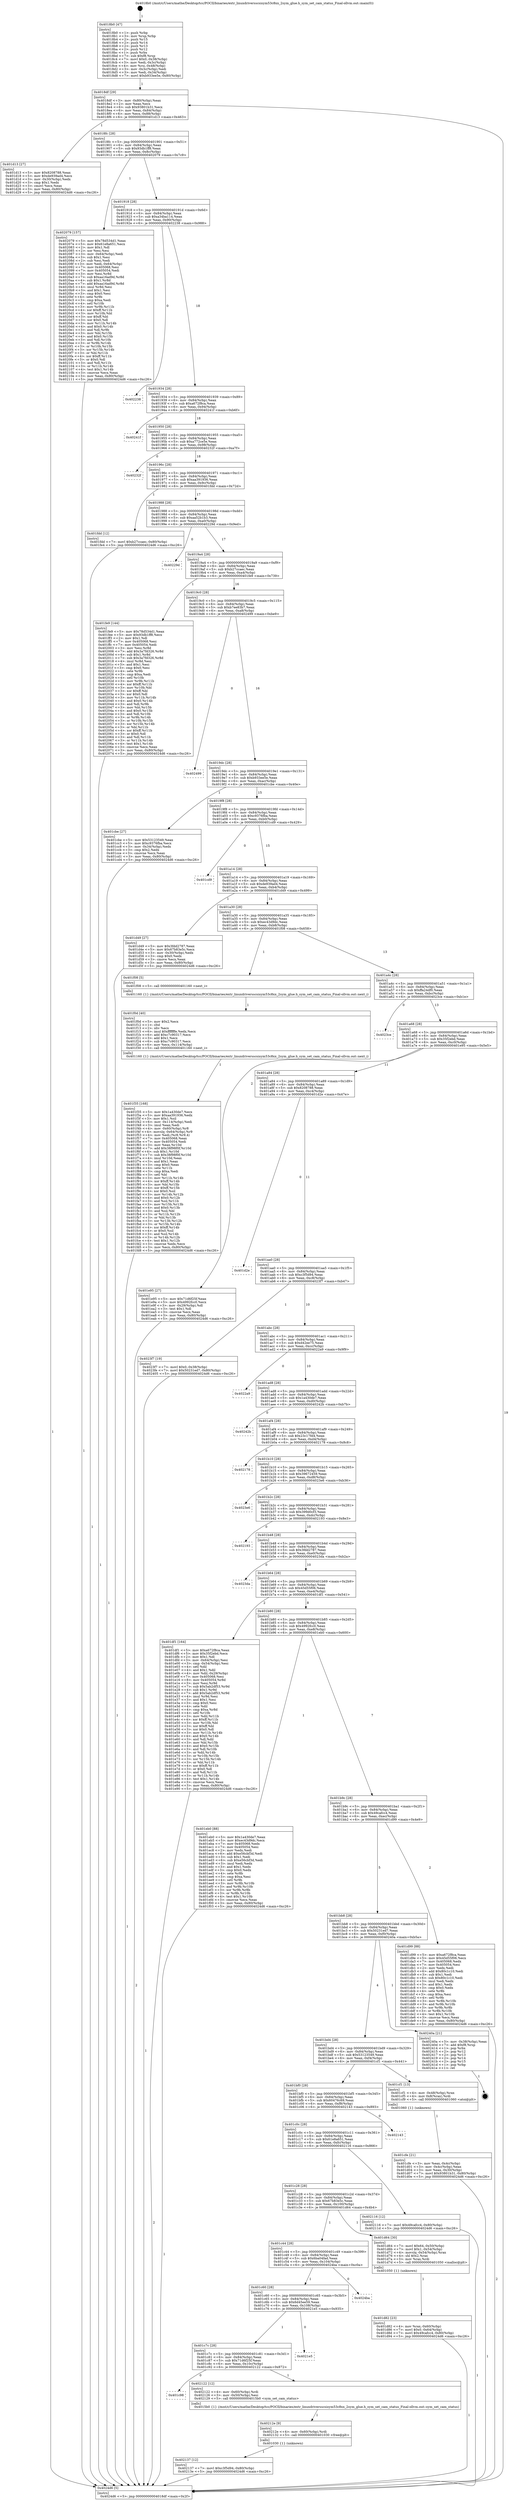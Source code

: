 digraph "0x4018b0" {
  label = "0x4018b0 (/mnt/c/Users/mathe/Desktop/tcc/POCII/binaries/extr_linuxdriversscsisym53c8xx_2sym_glue.h_sym_set_cam_status_Final-ollvm.out::main(0))"
  labelloc = "t"
  node[shape=record]

  Entry [label="",width=0.3,height=0.3,shape=circle,fillcolor=black,style=filled]
  "0x4018df" [label="{
     0x4018df [29]\l
     | [instrs]\l
     &nbsp;&nbsp;0x4018df \<+3\>: mov -0x80(%rbp),%eax\l
     &nbsp;&nbsp;0x4018e2 \<+2\>: mov %eax,%ecx\l
     &nbsp;&nbsp;0x4018e4 \<+6\>: sub $0x93801b31,%ecx\l
     &nbsp;&nbsp;0x4018ea \<+6\>: mov %eax,-0x84(%rbp)\l
     &nbsp;&nbsp;0x4018f0 \<+6\>: mov %ecx,-0x88(%rbp)\l
     &nbsp;&nbsp;0x4018f6 \<+6\>: je 0000000000401d13 \<main+0x463\>\l
  }"]
  "0x401d13" [label="{
     0x401d13 [27]\l
     | [instrs]\l
     &nbsp;&nbsp;0x401d13 \<+5\>: mov $0x8208788,%eax\l
     &nbsp;&nbsp;0x401d18 \<+5\>: mov $0xde939ad4,%ecx\l
     &nbsp;&nbsp;0x401d1d \<+3\>: mov -0x30(%rbp),%edx\l
     &nbsp;&nbsp;0x401d20 \<+3\>: cmp $0x1,%edx\l
     &nbsp;&nbsp;0x401d23 \<+3\>: cmovl %ecx,%eax\l
     &nbsp;&nbsp;0x401d26 \<+3\>: mov %eax,-0x80(%rbp)\l
     &nbsp;&nbsp;0x401d29 \<+5\>: jmp 00000000004024d6 \<main+0xc26\>\l
  }"]
  "0x4018fc" [label="{
     0x4018fc [28]\l
     | [instrs]\l
     &nbsp;&nbsp;0x4018fc \<+5\>: jmp 0000000000401901 \<main+0x51\>\l
     &nbsp;&nbsp;0x401901 \<+6\>: mov -0x84(%rbp),%eax\l
     &nbsp;&nbsp;0x401907 \<+5\>: sub $0x93db1ff8,%eax\l
     &nbsp;&nbsp;0x40190c \<+6\>: mov %eax,-0x8c(%rbp)\l
     &nbsp;&nbsp;0x401912 \<+6\>: je 0000000000402079 \<main+0x7c9\>\l
  }"]
  Exit [label="",width=0.3,height=0.3,shape=circle,fillcolor=black,style=filled,peripheries=2]
  "0x402079" [label="{
     0x402079 [157]\l
     | [instrs]\l
     &nbsp;&nbsp;0x402079 \<+5\>: mov $0x78d534d1,%eax\l
     &nbsp;&nbsp;0x40207e \<+5\>: mov $0x61e8a651,%ecx\l
     &nbsp;&nbsp;0x402083 \<+2\>: mov $0x1,%dl\l
     &nbsp;&nbsp;0x402085 \<+2\>: xor %esi,%esi\l
     &nbsp;&nbsp;0x402087 \<+3\>: mov -0x64(%rbp),%edi\l
     &nbsp;&nbsp;0x40208a \<+3\>: sub $0x1,%esi\l
     &nbsp;&nbsp;0x40208d \<+2\>: sub %esi,%edi\l
     &nbsp;&nbsp;0x40208f \<+3\>: mov %edi,-0x64(%rbp)\l
     &nbsp;&nbsp;0x402092 \<+7\>: mov 0x405068,%esi\l
     &nbsp;&nbsp;0x402099 \<+7\>: mov 0x405054,%edi\l
     &nbsp;&nbsp;0x4020a0 \<+3\>: mov %esi,%r8d\l
     &nbsp;&nbsp;0x4020a3 \<+7\>: sub $0xaa16ad9d,%r8d\l
     &nbsp;&nbsp;0x4020aa \<+4\>: sub $0x1,%r8d\l
     &nbsp;&nbsp;0x4020ae \<+7\>: add $0xaa16ad9d,%r8d\l
     &nbsp;&nbsp;0x4020b5 \<+4\>: imul %r8d,%esi\l
     &nbsp;&nbsp;0x4020b9 \<+3\>: and $0x1,%esi\l
     &nbsp;&nbsp;0x4020bc \<+3\>: cmp $0x0,%esi\l
     &nbsp;&nbsp;0x4020bf \<+4\>: sete %r9b\l
     &nbsp;&nbsp;0x4020c3 \<+3\>: cmp $0xa,%edi\l
     &nbsp;&nbsp;0x4020c6 \<+4\>: setl %r10b\l
     &nbsp;&nbsp;0x4020ca \<+3\>: mov %r9b,%r11b\l
     &nbsp;&nbsp;0x4020cd \<+4\>: xor $0xff,%r11b\l
     &nbsp;&nbsp;0x4020d1 \<+3\>: mov %r10b,%bl\l
     &nbsp;&nbsp;0x4020d4 \<+3\>: xor $0xff,%bl\l
     &nbsp;&nbsp;0x4020d7 \<+3\>: xor $0x0,%dl\l
     &nbsp;&nbsp;0x4020da \<+3\>: mov %r11b,%r14b\l
     &nbsp;&nbsp;0x4020dd \<+4\>: and $0x0,%r14b\l
     &nbsp;&nbsp;0x4020e1 \<+3\>: and %dl,%r9b\l
     &nbsp;&nbsp;0x4020e4 \<+3\>: mov %bl,%r15b\l
     &nbsp;&nbsp;0x4020e7 \<+4\>: and $0x0,%r15b\l
     &nbsp;&nbsp;0x4020eb \<+3\>: and %dl,%r10b\l
     &nbsp;&nbsp;0x4020ee \<+3\>: or %r9b,%r14b\l
     &nbsp;&nbsp;0x4020f1 \<+3\>: or %r10b,%r15b\l
     &nbsp;&nbsp;0x4020f4 \<+3\>: xor %r15b,%r14b\l
     &nbsp;&nbsp;0x4020f7 \<+3\>: or %bl,%r11b\l
     &nbsp;&nbsp;0x4020fa \<+4\>: xor $0xff,%r11b\l
     &nbsp;&nbsp;0x4020fe \<+3\>: or $0x0,%dl\l
     &nbsp;&nbsp;0x402101 \<+3\>: and %dl,%r11b\l
     &nbsp;&nbsp;0x402104 \<+3\>: or %r11b,%r14b\l
     &nbsp;&nbsp;0x402107 \<+4\>: test $0x1,%r14b\l
     &nbsp;&nbsp;0x40210b \<+3\>: cmovne %ecx,%eax\l
     &nbsp;&nbsp;0x40210e \<+3\>: mov %eax,-0x80(%rbp)\l
     &nbsp;&nbsp;0x402111 \<+5\>: jmp 00000000004024d6 \<main+0xc26\>\l
  }"]
  "0x401918" [label="{
     0x401918 [28]\l
     | [instrs]\l
     &nbsp;&nbsp;0x401918 \<+5\>: jmp 000000000040191d \<main+0x6d\>\l
     &nbsp;&nbsp;0x40191d \<+6\>: mov -0x84(%rbp),%eax\l
     &nbsp;&nbsp;0x401923 \<+5\>: sub $0xa34ba114,%eax\l
     &nbsp;&nbsp;0x401928 \<+6\>: mov %eax,-0x90(%rbp)\l
     &nbsp;&nbsp;0x40192e \<+6\>: je 0000000000402238 \<main+0x988\>\l
  }"]
  "0x402137" [label="{
     0x402137 [12]\l
     | [instrs]\l
     &nbsp;&nbsp;0x402137 \<+7\>: movl $0xc3f5d94,-0x80(%rbp)\l
     &nbsp;&nbsp;0x40213e \<+5\>: jmp 00000000004024d6 \<main+0xc26\>\l
  }"]
  "0x402238" [label="{
     0x402238\l
  }", style=dashed]
  "0x401934" [label="{
     0x401934 [28]\l
     | [instrs]\l
     &nbsp;&nbsp;0x401934 \<+5\>: jmp 0000000000401939 \<main+0x89\>\l
     &nbsp;&nbsp;0x401939 \<+6\>: mov -0x84(%rbp),%eax\l
     &nbsp;&nbsp;0x40193f \<+5\>: sub $0xa672f8ca,%eax\l
     &nbsp;&nbsp;0x401944 \<+6\>: mov %eax,-0x94(%rbp)\l
     &nbsp;&nbsp;0x40194a \<+6\>: je 000000000040241f \<main+0xb6f\>\l
  }"]
  "0x40212e" [label="{
     0x40212e [9]\l
     | [instrs]\l
     &nbsp;&nbsp;0x40212e \<+4\>: mov -0x60(%rbp),%rdi\l
     &nbsp;&nbsp;0x402132 \<+5\>: call 0000000000401030 \<free@plt\>\l
     | [calls]\l
     &nbsp;&nbsp;0x401030 \{1\} (unknown)\l
  }"]
  "0x40241f" [label="{
     0x40241f\l
  }", style=dashed]
  "0x401950" [label="{
     0x401950 [28]\l
     | [instrs]\l
     &nbsp;&nbsp;0x401950 \<+5\>: jmp 0000000000401955 \<main+0xa5\>\l
     &nbsp;&nbsp;0x401955 \<+6\>: mov -0x84(%rbp),%eax\l
     &nbsp;&nbsp;0x40195b \<+5\>: sub $0xa772ce5e,%eax\l
     &nbsp;&nbsp;0x401960 \<+6\>: mov %eax,-0x98(%rbp)\l
     &nbsp;&nbsp;0x401966 \<+6\>: je 000000000040232f \<main+0xa7f\>\l
  }"]
  "0x401c98" [label="{
     0x401c98\l
  }", style=dashed]
  "0x40232f" [label="{
     0x40232f\l
  }", style=dashed]
  "0x40196c" [label="{
     0x40196c [28]\l
     | [instrs]\l
     &nbsp;&nbsp;0x40196c \<+5\>: jmp 0000000000401971 \<main+0xc1\>\l
     &nbsp;&nbsp;0x401971 \<+6\>: mov -0x84(%rbp),%eax\l
     &nbsp;&nbsp;0x401977 \<+5\>: sub $0xaa391936,%eax\l
     &nbsp;&nbsp;0x40197c \<+6\>: mov %eax,-0x9c(%rbp)\l
     &nbsp;&nbsp;0x401982 \<+6\>: je 0000000000401fdd \<main+0x72d\>\l
  }"]
  "0x402122" [label="{
     0x402122 [12]\l
     | [instrs]\l
     &nbsp;&nbsp;0x402122 \<+4\>: mov -0x60(%rbp),%rdi\l
     &nbsp;&nbsp;0x402126 \<+3\>: mov -0x50(%rbp),%esi\l
     &nbsp;&nbsp;0x402129 \<+5\>: call 00000000004015b0 \<sym_set_cam_status\>\l
     | [calls]\l
     &nbsp;&nbsp;0x4015b0 \{1\} (/mnt/c/Users/mathe/Desktop/tcc/POCII/binaries/extr_linuxdriversscsisym53c8xx_2sym_glue.h_sym_set_cam_status_Final-ollvm.out::sym_set_cam_status)\l
  }"]
  "0x401fdd" [label="{
     0x401fdd [12]\l
     | [instrs]\l
     &nbsp;&nbsp;0x401fdd \<+7\>: movl $0xb27ccaec,-0x80(%rbp)\l
     &nbsp;&nbsp;0x401fe4 \<+5\>: jmp 00000000004024d6 \<main+0xc26\>\l
  }"]
  "0x401988" [label="{
     0x401988 [28]\l
     | [instrs]\l
     &nbsp;&nbsp;0x401988 \<+5\>: jmp 000000000040198d \<main+0xdd\>\l
     &nbsp;&nbsp;0x40198d \<+6\>: mov -0x84(%rbp),%eax\l
     &nbsp;&nbsp;0x401993 \<+5\>: sub $0xaa52b1b3,%eax\l
     &nbsp;&nbsp;0x401998 \<+6\>: mov %eax,-0xa0(%rbp)\l
     &nbsp;&nbsp;0x40199e \<+6\>: je 000000000040229d \<main+0x9ed\>\l
  }"]
  "0x401c7c" [label="{
     0x401c7c [28]\l
     | [instrs]\l
     &nbsp;&nbsp;0x401c7c \<+5\>: jmp 0000000000401c81 \<main+0x3d1\>\l
     &nbsp;&nbsp;0x401c81 \<+6\>: mov -0x84(%rbp),%eax\l
     &nbsp;&nbsp;0x401c87 \<+5\>: sub $0x71d6f25f,%eax\l
     &nbsp;&nbsp;0x401c8c \<+6\>: mov %eax,-0x10c(%rbp)\l
     &nbsp;&nbsp;0x401c92 \<+6\>: je 0000000000402122 \<main+0x872\>\l
  }"]
  "0x40229d" [label="{
     0x40229d\l
  }", style=dashed]
  "0x4019a4" [label="{
     0x4019a4 [28]\l
     | [instrs]\l
     &nbsp;&nbsp;0x4019a4 \<+5\>: jmp 00000000004019a9 \<main+0xf9\>\l
     &nbsp;&nbsp;0x4019a9 \<+6\>: mov -0x84(%rbp),%eax\l
     &nbsp;&nbsp;0x4019af \<+5\>: sub $0xb27ccaec,%eax\l
     &nbsp;&nbsp;0x4019b4 \<+6\>: mov %eax,-0xa4(%rbp)\l
     &nbsp;&nbsp;0x4019ba \<+6\>: je 0000000000401fe9 \<main+0x739\>\l
  }"]
  "0x4021e5" [label="{
     0x4021e5\l
  }", style=dashed]
  "0x401fe9" [label="{
     0x401fe9 [144]\l
     | [instrs]\l
     &nbsp;&nbsp;0x401fe9 \<+5\>: mov $0x78d534d1,%eax\l
     &nbsp;&nbsp;0x401fee \<+5\>: mov $0x93db1ff8,%ecx\l
     &nbsp;&nbsp;0x401ff3 \<+2\>: mov $0x1,%dl\l
     &nbsp;&nbsp;0x401ff5 \<+7\>: mov 0x405068,%esi\l
     &nbsp;&nbsp;0x401ffc \<+7\>: mov 0x405054,%edi\l
     &nbsp;&nbsp;0x402003 \<+3\>: mov %esi,%r8d\l
     &nbsp;&nbsp;0x402006 \<+7\>: add $0x3a7fd326,%r8d\l
     &nbsp;&nbsp;0x40200d \<+4\>: sub $0x1,%r8d\l
     &nbsp;&nbsp;0x402011 \<+7\>: sub $0x3a7fd326,%r8d\l
     &nbsp;&nbsp;0x402018 \<+4\>: imul %r8d,%esi\l
     &nbsp;&nbsp;0x40201c \<+3\>: and $0x1,%esi\l
     &nbsp;&nbsp;0x40201f \<+3\>: cmp $0x0,%esi\l
     &nbsp;&nbsp;0x402022 \<+4\>: sete %r9b\l
     &nbsp;&nbsp;0x402026 \<+3\>: cmp $0xa,%edi\l
     &nbsp;&nbsp;0x402029 \<+4\>: setl %r10b\l
     &nbsp;&nbsp;0x40202d \<+3\>: mov %r9b,%r11b\l
     &nbsp;&nbsp;0x402030 \<+4\>: xor $0xff,%r11b\l
     &nbsp;&nbsp;0x402034 \<+3\>: mov %r10b,%bl\l
     &nbsp;&nbsp;0x402037 \<+3\>: xor $0xff,%bl\l
     &nbsp;&nbsp;0x40203a \<+3\>: xor $0x0,%dl\l
     &nbsp;&nbsp;0x40203d \<+3\>: mov %r11b,%r14b\l
     &nbsp;&nbsp;0x402040 \<+4\>: and $0x0,%r14b\l
     &nbsp;&nbsp;0x402044 \<+3\>: and %dl,%r9b\l
     &nbsp;&nbsp;0x402047 \<+3\>: mov %bl,%r15b\l
     &nbsp;&nbsp;0x40204a \<+4\>: and $0x0,%r15b\l
     &nbsp;&nbsp;0x40204e \<+3\>: and %dl,%r10b\l
     &nbsp;&nbsp;0x402051 \<+3\>: or %r9b,%r14b\l
     &nbsp;&nbsp;0x402054 \<+3\>: or %r10b,%r15b\l
     &nbsp;&nbsp;0x402057 \<+3\>: xor %r15b,%r14b\l
     &nbsp;&nbsp;0x40205a \<+3\>: or %bl,%r11b\l
     &nbsp;&nbsp;0x40205d \<+4\>: xor $0xff,%r11b\l
     &nbsp;&nbsp;0x402061 \<+3\>: or $0x0,%dl\l
     &nbsp;&nbsp;0x402064 \<+3\>: and %dl,%r11b\l
     &nbsp;&nbsp;0x402067 \<+3\>: or %r11b,%r14b\l
     &nbsp;&nbsp;0x40206a \<+4\>: test $0x1,%r14b\l
     &nbsp;&nbsp;0x40206e \<+3\>: cmovne %ecx,%eax\l
     &nbsp;&nbsp;0x402071 \<+3\>: mov %eax,-0x80(%rbp)\l
     &nbsp;&nbsp;0x402074 \<+5\>: jmp 00000000004024d6 \<main+0xc26\>\l
  }"]
  "0x4019c0" [label="{
     0x4019c0 [28]\l
     | [instrs]\l
     &nbsp;&nbsp;0x4019c0 \<+5\>: jmp 00000000004019c5 \<main+0x115\>\l
     &nbsp;&nbsp;0x4019c5 \<+6\>: mov -0x84(%rbp),%eax\l
     &nbsp;&nbsp;0x4019cb \<+5\>: sub $0xb7ee83b7,%eax\l
     &nbsp;&nbsp;0x4019d0 \<+6\>: mov %eax,-0xa8(%rbp)\l
     &nbsp;&nbsp;0x4019d6 \<+6\>: je 0000000000402499 \<main+0xbe9\>\l
  }"]
  "0x401c60" [label="{
     0x401c60 [28]\l
     | [instrs]\l
     &nbsp;&nbsp;0x401c60 \<+5\>: jmp 0000000000401c65 \<main+0x3b5\>\l
     &nbsp;&nbsp;0x401c65 \<+6\>: mov -0x84(%rbp),%eax\l
     &nbsp;&nbsp;0x401c6b \<+5\>: sub $0x6d45ee59,%eax\l
     &nbsp;&nbsp;0x401c70 \<+6\>: mov %eax,-0x108(%rbp)\l
     &nbsp;&nbsp;0x401c76 \<+6\>: je 00000000004021e5 \<main+0x935\>\l
  }"]
  "0x402499" [label="{
     0x402499\l
  }", style=dashed]
  "0x4019dc" [label="{
     0x4019dc [28]\l
     | [instrs]\l
     &nbsp;&nbsp;0x4019dc \<+5\>: jmp 00000000004019e1 \<main+0x131\>\l
     &nbsp;&nbsp;0x4019e1 \<+6\>: mov -0x84(%rbp),%eax\l
     &nbsp;&nbsp;0x4019e7 \<+5\>: sub $0xb933ee5e,%eax\l
     &nbsp;&nbsp;0x4019ec \<+6\>: mov %eax,-0xac(%rbp)\l
     &nbsp;&nbsp;0x4019f2 \<+6\>: je 0000000000401cbe \<main+0x40e\>\l
  }"]
  "0x4024ba" [label="{
     0x4024ba\l
  }", style=dashed]
  "0x401cbe" [label="{
     0x401cbe [27]\l
     | [instrs]\l
     &nbsp;&nbsp;0x401cbe \<+5\>: mov $0x53123549,%eax\l
     &nbsp;&nbsp;0x401cc3 \<+5\>: mov $0xc9376fba,%ecx\l
     &nbsp;&nbsp;0x401cc8 \<+3\>: mov -0x34(%rbp),%edx\l
     &nbsp;&nbsp;0x401ccb \<+3\>: cmp $0x2,%edx\l
     &nbsp;&nbsp;0x401cce \<+3\>: cmovne %ecx,%eax\l
     &nbsp;&nbsp;0x401cd1 \<+3\>: mov %eax,-0x80(%rbp)\l
     &nbsp;&nbsp;0x401cd4 \<+5\>: jmp 00000000004024d6 \<main+0xc26\>\l
  }"]
  "0x4019f8" [label="{
     0x4019f8 [28]\l
     | [instrs]\l
     &nbsp;&nbsp;0x4019f8 \<+5\>: jmp 00000000004019fd \<main+0x14d\>\l
     &nbsp;&nbsp;0x4019fd \<+6\>: mov -0x84(%rbp),%eax\l
     &nbsp;&nbsp;0x401a03 \<+5\>: sub $0xc9376fba,%eax\l
     &nbsp;&nbsp;0x401a08 \<+6\>: mov %eax,-0xb0(%rbp)\l
     &nbsp;&nbsp;0x401a0e \<+6\>: je 0000000000401cd9 \<main+0x429\>\l
  }"]
  "0x4024d6" [label="{
     0x4024d6 [5]\l
     | [instrs]\l
     &nbsp;&nbsp;0x4024d6 \<+5\>: jmp 00000000004018df \<main+0x2f\>\l
  }"]
  "0x4018b0" [label="{
     0x4018b0 [47]\l
     | [instrs]\l
     &nbsp;&nbsp;0x4018b0 \<+1\>: push %rbp\l
     &nbsp;&nbsp;0x4018b1 \<+3\>: mov %rsp,%rbp\l
     &nbsp;&nbsp;0x4018b4 \<+2\>: push %r15\l
     &nbsp;&nbsp;0x4018b6 \<+2\>: push %r14\l
     &nbsp;&nbsp;0x4018b8 \<+2\>: push %r13\l
     &nbsp;&nbsp;0x4018ba \<+2\>: push %r12\l
     &nbsp;&nbsp;0x4018bc \<+1\>: push %rbx\l
     &nbsp;&nbsp;0x4018bd \<+7\>: sub $0xf8,%rsp\l
     &nbsp;&nbsp;0x4018c4 \<+7\>: movl $0x0,-0x38(%rbp)\l
     &nbsp;&nbsp;0x4018cb \<+3\>: mov %edi,-0x3c(%rbp)\l
     &nbsp;&nbsp;0x4018ce \<+4\>: mov %rsi,-0x48(%rbp)\l
     &nbsp;&nbsp;0x4018d2 \<+3\>: mov -0x3c(%rbp),%edi\l
     &nbsp;&nbsp;0x4018d5 \<+3\>: mov %edi,-0x34(%rbp)\l
     &nbsp;&nbsp;0x4018d8 \<+7\>: movl $0xb933ee5e,-0x80(%rbp)\l
  }"]
  "0x401f35" [label="{
     0x401f35 [168]\l
     | [instrs]\l
     &nbsp;&nbsp;0x401f35 \<+5\>: mov $0x1a430de7,%ecx\l
     &nbsp;&nbsp;0x401f3a \<+5\>: mov $0xaa391936,%edx\l
     &nbsp;&nbsp;0x401f3f \<+3\>: mov $0x1,%sil\l
     &nbsp;&nbsp;0x401f42 \<+6\>: mov -0x114(%rbp),%edi\l
     &nbsp;&nbsp;0x401f48 \<+3\>: imul %eax,%edi\l
     &nbsp;&nbsp;0x401f4b \<+4\>: mov -0x60(%rbp),%r8\l
     &nbsp;&nbsp;0x401f4f \<+4\>: movslq -0x64(%rbp),%r9\l
     &nbsp;&nbsp;0x401f53 \<+4\>: mov %edi,(%r8,%r9,4)\l
     &nbsp;&nbsp;0x401f57 \<+7\>: mov 0x405068,%eax\l
     &nbsp;&nbsp;0x401f5e \<+7\>: mov 0x405054,%edi\l
     &nbsp;&nbsp;0x401f65 \<+3\>: mov %eax,%r10d\l
     &nbsp;&nbsp;0x401f68 \<+7\>: add $0x38f98f0f,%r10d\l
     &nbsp;&nbsp;0x401f6f \<+4\>: sub $0x1,%r10d\l
     &nbsp;&nbsp;0x401f73 \<+7\>: sub $0x38f98f0f,%r10d\l
     &nbsp;&nbsp;0x401f7a \<+4\>: imul %r10d,%eax\l
     &nbsp;&nbsp;0x401f7e \<+3\>: and $0x1,%eax\l
     &nbsp;&nbsp;0x401f81 \<+3\>: cmp $0x0,%eax\l
     &nbsp;&nbsp;0x401f84 \<+4\>: sete %r11b\l
     &nbsp;&nbsp;0x401f88 \<+3\>: cmp $0xa,%edi\l
     &nbsp;&nbsp;0x401f8b \<+3\>: setl %bl\l
     &nbsp;&nbsp;0x401f8e \<+3\>: mov %r11b,%r14b\l
     &nbsp;&nbsp;0x401f91 \<+4\>: xor $0xff,%r14b\l
     &nbsp;&nbsp;0x401f95 \<+3\>: mov %bl,%r15b\l
     &nbsp;&nbsp;0x401f98 \<+4\>: xor $0xff,%r15b\l
     &nbsp;&nbsp;0x401f9c \<+4\>: xor $0x0,%sil\l
     &nbsp;&nbsp;0x401fa0 \<+3\>: mov %r14b,%r12b\l
     &nbsp;&nbsp;0x401fa3 \<+4\>: and $0x0,%r12b\l
     &nbsp;&nbsp;0x401fa7 \<+3\>: and %sil,%r11b\l
     &nbsp;&nbsp;0x401faa \<+3\>: mov %r15b,%r13b\l
     &nbsp;&nbsp;0x401fad \<+4\>: and $0x0,%r13b\l
     &nbsp;&nbsp;0x401fb1 \<+3\>: and %sil,%bl\l
     &nbsp;&nbsp;0x401fb4 \<+3\>: or %r11b,%r12b\l
     &nbsp;&nbsp;0x401fb7 \<+3\>: or %bl,%r13b\l
     &nbsp;&nbsp;0x401fba \<+3\>: xor %r13b,%r12b\l
     &nbsp;&nbsp;0x401fbd \<+3\>: or %r15b,%r14b\l
     &nbsp;&nbsp;0x401fc0 \<+4\>: xor $0xff,%r14b\l
     &nbsp;&nbsp;0x401fc4 \<+4\>: or $0x0,%sil\l
     &nbsp;&nbsp;0x401fc8 \<+3\>: and %sil,%r14b\l
     &nbsp;&nbsp;0x401fcb \<+3\>: or %r14b,%r12b\l
     &nbsp;&nbsp;0x401fce \<+4\>: test $0x1,%r12b\l
     &nbsp;&nbsp;0x401fd2 \<+3\>: cmovne %edx,%ecx\l
     &nbsp;&nbsp;0x401fd5 \<+3\>: mov %ecx,-0x80(%rbp)\l
     &nbsp;&nbsp;0x401fd8 \<+5\>: jmp 00000000004024d6 \<main+0xc26\>\l
  }"]
  "0x401cd9" [label="{
     0x401cd9\l
  }", style=dashed]
  "0x401a14" [label="{
     0x401a14 [28]\l
     | [instrs]\l
     &nbsp;&nbsp;0x401a14 \<+5\>: jmp 0000000000401a19 \<main+0x169\>\l
     &nbsp;&nbsp;0x401a19 \<+6\>: mov -0x84(%rbp),%eax\l
     &nbsp;&nbsp;0x401a1f \<+5\>: sub $0xde939ad4,%eax\l
     &nbsp;&nbsp;0x401a24 \<+6\>: mov %eax,-0xb4(%rbp)\l
     &nbsp;&nbsp;0x401a2a \<+6\>: je 0000000000401d49 \<main+0x499\>\l
  }"]
  "0x401f0d" [label="{
     0x401f0d [40]\l
     | [instrs]\l
     &nbsp;&nbsp;0x401f0d \<+5\>: mov $0x2,%ecx\l
     &nbsp;&nbsp;0x401f12 \<+1\>: cltd\l
     &nbsp;&nbsp;0x401f13 \<+2\>: idiv %ecx\l
     &nbsp;&nbsp;0x401f15 \<+6\>: imul $0xfffffffe,%edx,%ecx\l
     &nbsp;&nbsp;0x401f1b \<+6\>: add $0xc7c90317,%ecx\l
     &nbsp;&nbsp;0x401f21 \<+3\>: add $0x1,%ecx\l
     &nbsp;&nbsp;0x401f24 \<+6\>: sub $0xc7c90317,%ecx\l
     &nbsp;&nbsp;0x401f2a \<+6\>: mov %ecx,-0x114(%rbp)\l
     &nbsp;&nbsp;0x401f30 \<+5\>: call 0000000000401160 \<next_i\>\l
     | [calls]\l
     &nbsp;&nbsp;0x401160 \{1\} (/mnt/c/Users/mathe/Desktop/tcc/POCII/binaries/extr_linuxdriversscsisym53c8xx_2sym_glue.h_sym_set_cam_status_Final-ollvm.out::next_i)\l
  }"]
  "0x401d49" [label="{
     0x401d49 [27]\l
     | [instrs]\l
     &nbsp;&nbsp;0x401d49 \<+5\>: mov $0x3fdd2787,%eax\l
     &nbsp;&nbsp;0x401d4e \<+5\>: mov $0x67b83e5c,%ecx\l
     &nbsp;&nbsp;0x401d53 \<+3\>: mov -0x30(%rbp),%edx\l
     &nbsp;&nbsp;0x401d56 \<+3\>: cmp $0x0,%edx\l
     &nbsp;&nbsp;0x401d59 \<+3\>: cmove %ecx,%eax\l
     &nbsp;&nbsp;0x401d5c \<+3\>: mov %eax,-0x80(%rbp)\l
     &nbsp;&nbsp;0x401d5f \<+5\>: jmp 00000000004024d6 \<main+0xc26\>\l
  }"]
  "0x401a30" [label="{
     0x401a30 [28]\l
     | [instrs]\l
     &nbsp;&nbsp;0x401a30 \<+5\>: jmp 0000000000401a35 \<main+0x185\>\l
     &nbsp;&nbsp;0x401a35 \<+6\>: mov -0x84(%rbp),%eax\l
     &nbsp;&nbsp;0x401a3b \<+5\>: sub $0xec43d9dc,%eax\l
     &nbsp;&nbsp;0x401a40 \<+6\>: mov %eax,-0xb8(%rbp)\l
     &nbsp;&nbsp;0x401a46 \<+6\>: je 0000000000401f08 \<main+0x658\>\l
  }"]
  "0x401d82" [label="{
     0x401d82 [23]\l
     | [instrs]\l
     &nbsp;&nbsp;0x401d82 \<+4\>: mov %rax,-0x60(%rbp)\l
     &nbsp;&nbsp;0x401d86 \<+7\>: movl $0x0,-0x64(%rbp)\l
     &nbsp;&nbsp;0x401d8d \<+7\>: movl $0x49cafcc4,-0x80(%rbp)\l
     &nbsp;&nbsp;0x401d94 \<+5\>: jmp 00000000004024d6 \<main+0xc26\>\l
  }"]
  "0x401f08" [label="{
     0x401f08 [5]\l
     | [instrs]\l
     &nbsp;&nbsp;0x401f08 \<+5\>: call 0000000000401160 \<next_i\>\l
     | [calls]\l
     &nbsp;&nbsp;0x401160 \{1\} (/mnt/c/Users/mathe/Desktop/tcc/POCII/binaries/extr_linuxdriversscsisym53c8xx_2sym_glue.h_sym_set_cam_status_Final-ollvm.out::next_i)\l
  }"]
  "0x401a4c" [label="{
     0x401a4c [28]\l
     | [instrs]\l
     &nbsp;&nbsp;0x401a4c \<+5\>: jmp 0000000000401a51 \<main+0x1a1\>\l
     &nbsp;&nbsp;0x401a51 \<+6\>: mov -0x84(%rbp),%eax\l
     &nbsp;&nbsp;0x401a57 \<+5\>: sub $0xffa24df0,%eax\l
     &nbsp;&nbsp;0x401a5c \<+6\>: mov %eax,-0xbc(%rbp)\l
     &nbsp;&nbsp;0x401a62 \<+6\>: je 00000000004023ce \<main+0xb1e\>\l
  }"]
  "0x401c44" [label="{
     0x401c44 [28]\l
     | [instrs]\l
     &nbsp;&nbsp;0x401c44 \<+5\>: jmp 0000000000401c49 \<main+0x399\>\l
     &nbsp;&nbsp;0x401c49 \<+6\>: mov -0x84(%rbp),%eax\l
     &nbsp;&nbsp;0x401c4f \<+5\>: sub $0x6ba04fad,%eax\l
     &nbsp;&nbsp;0x401c54 \<+6\>: mov %eax,-0x104(%rbp)\l
     &nbsp;&nbsp;0x401c5a \<+6\>: je 00000000004024ba \<main+0xc0a\>\l
  }"]
  "0x4023ce" [label="{
     0x4023ce\l
  }", style=dashed]
  "0x401a68" [label="{
     0x401a68 [28]\l
     | [instrs]\l
     &nbsp;&nbsp;0x401a68 \<+5\>: jmp 0000000000401a6d \<main+0x1bd\>\l
     &nbsp;&nbsp;0x401a6d \<+6\>: mov -0x84(%rbp),%eax\l
     &nbsp;&nbsp;0x401a73 \<+5\>: sub $0x35f2ebd,%eax\l
     &nbsp;&nbsp;0x401a78 \<+6\>: mov %eax,-0xc0(%rbp)\l
     &nbsp;&nbsp;0x401a7e \<+6\>: je 0000000000401e95 \<main+0x5e5\>\l
  }"]
  "0x401d64" [label="{
     0x401d64 [30]\l
     | [instrs]\l
     &nbsp;&nbsp;0x401d64 \<+7\>: movl $0x64,-0x50(%rbp)\l
     &nbsp;&nbsp;0x401d6b \<+7\>: movl $0x1,-0x54(%rbp)\l
     &nbsp;&nbsp;0x401d72 \<+4\>: movslq -0x54(%rbp),%rax\l
     &nbsp;&nbsp;0x401d76 \<+4\>: shl $0x2,%rax\l
     &nbsp;&nbsp;0x401d7a \<+3\>: mov %rax,%rdi\l
     &nbsp;&nbsp;0x401d7d \<+5\>: call 0000000000401050 \<malloc@plt\>\l
     | [calls]\l
     &nbsp;&nbsp;0x401050 \{1\} (unknown)\l
  }"]
  "0x401e95" [label="{
     0x401e95 [27]\l
     | [instrs]\l
     &nbsp;&nbsp;0x401e95 \<+5\>: mov $0x71d6f25f,%eax\l
     &nbsp;&nbsp;0x401e9a \<+5\>: mov $0x4992fcc0,%ecx\l
     &nbsp;&nbsp;0x401e9f \<+3\>: mov -0x29(%rbp),%dl\l
     &nbsp;&nbsp;0x401ea2 \<+3\>: test $0x1,%dl\l
     &nbsp;&nbsp;0x401ea5 \<+3\>: cmovne %ecx,%eax\l
     &nbsp;&nbsp;0x401ea8 \<+3\>: mov %eax,-0x80(%rbp)\l
     &nbsp;&nbsp;0x401eab \<+5\>: jmp 00000000004024d6 \<main+0xc26\>\l
  }"]
  "0x401a84" [label="{
     0x401a84 [28]\l
     | [instrs]\l
     &nbsp;&nbsp;0x401a84 \<+5\>: jmp 0000000000401a89 \<main+0x1d9\>\l
     &nbsp;&nbsp;0x401a89 \<+6\>: mov -0x84(%rbp),%eax\l
     &nbsp;&nbsp;0x401a8f \<+5\>: sub $0x8208788,%eax\l
     &nbsp;&nbsp;0x401a94 \<+6\>: mov %eax,-0xc4(%rbp)\l
     &nbsp;&nbsp;0x401a9a \<+6\>: je 0000000000401d2e \<main+0x47e\>\l
  }"]
  "0x401c28" [label="{
     0x401c28 [28]\l
     | [instrs]\l
     &nbsp;&nbsp;0x401c28 \<+5\>: jmp 0000000000401c2d \<main+0x37d\>\l
     &nbsp;&nbsp;0x401c2d \<+6\>: mov -0x84(%rbp),%eax\l
     &nbsp;&nbsp;0x401c33 \<+5\>: sub $0x67b83e5c,%eax\l
     &nbsp;&nbsp;0x401c38 \<+6\>: mov %eax,-0x100(%rbp)\l
     &nbsp;&nbsp;0x401c3e \<+6\>: je 0000000000401d64 \<main+0x4b4\>\l
  }"]
  "0x401d2e" [label="{
     0x401d2e\l
  }", style=dashed]
  "0x401aa0" [label="{
     0x401aa0 [28]\l
     | [instrs]\l
     &nbsp;&nbsp;0x401aa0 \<+5\>: jmp 0000000000401aa5 \<main+0x1f5\>\l
     &nbsp;&nbsp;0x401aa5 \<+6\>: mov -0x84(%rbp),%eax\l
     &nbsp;&nbsp;0x401aab \<+5\>: sub $0xc3f5d94,%eax\l
     &nbsp;&nbsp;0x401ab0 \<+6\>: mov %eax,-0xc8(%rbp)\l
     &nbsp;&nbsp;0x401ab6 \<+6\>: je 00000000004023f7 \<main+0xb47\>\l
  }"]
  "0x402116" [label="{
     0x402116 [12]\l
     | [instrs]\l
     &nbsp;&nbsp;0x402116 \<+7\>: movl $0x49cafcc4,-0x80(%rbp)\l
     &nbsp;&nbsp;0x40211d \<+5\>: jmp 00000000004024d6 \<main+0xc26\>\l
  }"]
  "0x4023f7" [label="{
     0x4023f7 [19]\l
     | [instrs]\l
     &nbsp;&nbsp;0x4023f7 \<+7\>: movl $0x0,-0x38(%rbp)\l
     &nbsp;&nbsp;0x4023fe \<+7\>: movl $0x50231ed7,-0x80(%rbp)\l
     &nbsp;&nbsp;0x402405 \<+5\>: jmp 00000000004024d6 \<main+0xc26\>\l
  }"]
  "0x401abc" [label="{
     0x401abc [28]\l
     | [instrs]\l
     &nbsp;&nbsp;0x401abc \<+5\>: jmp 0000000000401ac1 \<main+0x211\>\l
     &nbsp;&nbsp;0x401ac1 \<+6\>: mov -0x84(%rbp),%eax\l
     &nbsp;&nbsp;0x401ac7 \<+5\>: sub $0xd42ee75,%eax\l
     &nbsp;&nbsp;0x401acc \<+6\>: mov %eax,-0xcc(%rbp)\l
     &nbsp;&nbsp;0x401ad2 \<+6\>: je 00000000004022a9 \<main+0x9f9\>\l
  }"]
  "0x401c0c" [label="{
     0x401c0c [28]\l
     | [instrs]\l
     &nbsp;&nbsp;0x401c0c \<+5\>: jmp 0000000000401c11 \<main+0x361\>\l
     &nbsp;&nbsp;0x401c11 \<+6\>: mov -0x84(%rbp),%eax\l
     &nbsp;&nbsp;0x401c17 \<+5\>: sub $0x61e8a651,%eax\l
     &nbsp;&nbsp;0x401c1c \<+6\>: mov %eax,-0xfc(%rbp)\l
     &nbsp;&nbsp;0x401c22 \<+6\>: je 0000000000402116 \<main+0x866\>\l
  }"]
  "0x4022a9" [label="{
     0x4022a9\l
  }", style=dashed]
  "0x401ad8" [label="{
     0x401ad8 [28]\l
     | [instrs]\l
     &nbsp;&nbsp;0x401ad8 \<+5\>: jmp 0000000000401add \<main+0x22d\>\l
     &nbsp;&nbsp;0x401add \<+6\>: mov -0x84(%rbp),%eax\l
     &nbsp;&nbsp;0x401ae3 \<+5\>: sub $0x1a430de7,%eax\l
     &nbsp;&nbsp;0x401ae8 \<+6\>: mov %eax,-0xd0(%rbp)\l
     &nbsp;&nbsp;0x401aee \<+6\>: je 000000000040242b \<main+0xb7b\>\l
  }"]
  "0x402143" [label="{
     0x402143\l
  }", style=dashed]
  "0x40242b" [label="{
     0x40242b\l
  }", style=dashed]
  "0x401af4" [label="{
     0x401af4 [28]\l
     | [instrs]\l
     &nbsp;&nbsp;0x401af4 \<+5\>: jmp 0000000000401af9 \<main+0x249\>\l
     &nbsp;&nbsp;0x401af9 \<+6\>: mov -0x84(%rbp),%eax\l
     &nbsp;&nbsp;0x401aff \<+5\>: sub $0x23c17fd4,%eax\l
     &nbsp;&nbsp;0x401b04 \<+6\>: mov %eax,-0xd4(%rbp)\l
     &nbsp;&nbsp;0x401b0a \<+6\>: je 0000000000402178 \<main+0x8c8\>\l
  }"]
  "0x401cfe" [label="{
     0x401cfe [21]\l
     | [instrs]\l
     &nbsp;&nbsp;0x401cfe \<+3\>: mov %eax,-0x4c(%rbp)\l
     &nbsp;&nbsp;0x401d01 \<+3\>: mov -0x4c(%rbp),%eax\l
     &nbsp;&nbsp;0x401d04 \<+3\>: mov %eax,-0x30(%rbp)\l
     &nbsp;&nbsp;0x401d07 \<+7\>: movl $0x93801b31,-0x80(%rbp)\l
     &nbsp;&nbsp;0x401d0e \<+5\>: jmp 00000000004024d6 \<main+0xc26\>\l
  }"]
  "0x402178" [label="{
     0x402178\l
  }", style=dashed]
  "0x401b10" [label="{
     0x401b10 [28]\l
     | [instrs]\l
     &nbsp;&nbsp;0x401b10 \<+5\>: jmp 0000000000401b15 \<main+0x265\>\l
     &nbsp;&nbsp;0x401b15 \<+6\>: mov -0x84(%rbp),%eax\l
     &nbsp;&nbsp;0x401b1b \<+5\>: sub $0x39672459,%eax\l
     &nbsp;&nbsp;0x401b20 \<+6\>: mov %eax,-0xd8(%rbp)\l
     &nbsp;&nbsp;0x401b26 \<+6\>: je 00000000004023e6 \<main+0xb36\>\l
  }"]
  "0x401bf0" [label="{
     0x401bf0 [28]\l
     | [instrs]\l
     &nbsp;&nbsp;0x401bf0 \<+5\>: jmp 0000000000401bf5 \<main+0x345\>\l
     &nbsp;&nbsp;0x401bf5 \<+6\>: mov -0x84(%rbp),%eax\l
     &nbsp;&nbsp;0x401bfb \<+5\>: sub $0x60476c69,%eax\l
     &nbsp;&nbsp;0x401c00 \<+6\>: mov %eax,-0xf8(%rbp)\l
     &nbsp;&nbsp;0x401c06 \<+6\>: je 0000000000402143 \<main+0x893\>\l
  }"]
  "0x4023e6" [label="{
     0x4023e6\l
  }", style=dashed]
  "0x401b2c" [label="{
     0x401b2c [28]\l
     | [instrs]\l
     &nbsp;&nbsp;0x401b2c \<+5\>: jmp 0000000000401b31 \<main+0x281\>\l
     &nbsp;&nbsp;0x401b31 \<+6\>: mov -0x84(%rbp),%eax\l
     &nbsp;&nbsp;0x401b37 \<+5\>: sub $0x399d0cf3,%eax\l
     &nbsp;&nbsp;0x401b3c \<+6\>: mov %eax,-0xdc(%rbp)\l
     &nbsp;&nbsp;0x401b42 \<+6\>: je 0000000000402193 \<main+0x8e3\>\l
  }"]
  "0x401cf1" [label="{
     0x401cf1 [13]\l
     | [instrs]\l
     &nbsp;&nbsp;0x401cf1 \<+4\>: mov -0x48(%rbp),%rax\l
     &nbsp;&nbsp;0x401cf5 \<+4\>: mov 0x8(%rax),%rdi\l
     &nbsp;&nbsp;0x401cf9 \<+5\>: call 0000000000401060 \<atoi@plt\>\l
     | [calls]\l
     &nbsp;&nbsp;0x401060 \{1\} (unknown)\l
  }"]
  "0x402193" [label="{
     0x402193\l
  }", style=dashed]
  "0x401b48" [label="{
     0x401b48 [28]\l
     | [instrs]\l
     &nbsp;&nbsp;0x401b48 \<+5\>: jmp 0000000000401b4d \<main+0x29d\>\l
     &nbsp;&nbsp;0x401b4d \<+6\>: mov -0x84(%rbp),%eax\l
     &nbsp;&nbsp;0x401b53 \<+5\>: sub $0x3fdd2787,%eax\l
     &nbsp;&nbsp;0x401b58 \<+6\>: mov %eax,-0xe0(%rbp)\l
     &nbsp;&nbsp;0x401b5e \<+6\>: je 00000000004023da \<main+0xb2a\>\l
  }"]
  "0x401bd4" [label="{
     0x401bd4 [28]\l
     | [instrs]\l
     &nbsp;&nbsp;0x401bd4 \<+5\>: jmp 0000000000401bd9 \<main+0x329\>\l
     &nbsp;&nbsp;0x401bd9 \<+6\>: mov -0x84(%rbp),%eax\l
     &nbsp;&nbsp;0x401bdf \<+5\>: sub $0x53123549,%eax\l
     &nbsp;&nbsp;0x401be4 \<+6\>: mov %eax,-0xf4(%rbp)\l
     &nbsp;&nbsp;0x401bea \<+6\>: je 0000000000401cf1 \<main+0x441\>\l
  }"]
  "0x4023da" [label="{
     0x4023da\l
  }", style=dashed]
  "0x401b64" [label="{
     0x401b64 [28]\l
     | [instrs]\l
     &nbsp;&nbsp;0x401b64 \<+5\>: jmp 0000000000401b69 \<main+0x2b9\>\l
     &nbsp;&nbsp;0x401b69 \<+6\>: mov -0x84(%rbp),%eax\l
     &nbsp;&nbsp;0x401b6f \<+5\>: sub $0x45d55f06,%eax\l
     &nbsp;&nbsp;0x401b74 \<+6\>: mov %eax,-0xe4(%rbp)\l
     &nbsp;&nbsp;0x401b7a \<+6\>: je 0000000000401df1 \<main+0x541\>\l
  }"]
  "0x40240a" [label="{
     0x40240a [21]\l
     | [instrs]\l
     &nbsp;&nbsp;0x40240a \<+3\>: mov -0x38(%rbp),%eax\l
     &nbsp;&nbsp;0x40240d \<+7\>: add $0xf8,%rsp\l
     &nbsp;&nbsp;0x402414 \<+1\>: pop %rbx\l
     &nbsp;&nbsp;0x402415 \<+2\>: pop %r12\l
     &nbsp;&nbsp;0x402417 \<+2\>: pop %r13\l
     &nbsp;&nbsp;0x402419 \<+2\>: pop %r14\l
     &nbsp;&nbsp;0x40241b \<+2\>: pop %r15\l
     &nbsp;&nbsp;0x40241d \<+1\>: pop %rbp\l
     &nbsp;&nbsp;0x40241e \<+1\>: ret\l
  }"]
  "0x401df1" [label="{
     0x401df1 [164]\l
     | [instrs]\l
     &nbsp;&nbsp;0x401df1 \<+5\>: mov $0xa672f8ca,%eax\l
     &nbsp;&nbsp;0x401df6 \<+5\>: mov $0x35f2ebd,%ecx\l
     &nbsp;&nbsp;0x401dfb \<+2\>: mov $0x1,%dl\l
     &nbsp;&nbsp;0x401dfd \<+3\>: mov -0x64(%rbp),%esi\l
     &nbsp;&nbsp;0x401e00 \<+3\>: cmp -0x54(%rbp),%esi\l
     &nbsp;&nbsp;0x401e03 \<+4\>: setl %dil\l
     &nbsp;&nbsp;0x401e07 \<+4\>: and $0x1,%dil\l
     &nbsp;&nbsp;0x401e0b \<+4\>: mov %dil,-0x29(%rbp)\l
     &nbsp;&nbsp;0x401e0f \<+7\>: mov 0x405068,%esi\l
     &nbsp;&nbsp;0x401e16 \<+8\>: mov 0x405054,%r8d\l
     &nbsp;&nbsp;0x401e1e \<+3\>: mov %esi,%r9d\l
     &nbsp;&nbsp;0x401e21 \<+7\>: sub $0x5ab2df53,%r9d\l
     &nbsp;&nbsp;0x401e28 \<+4\>: sub $0x1,%r9d\l
     &nbsp;&nbsp;0x401e2c \<+7\>: add $0x5ab2df53,%r9d\l
     &nbsp;&nbsp;0x401e33 \<+4\>: imul %r9d,%esi\l
     &nbsp;&nbsp;0x401e37 \<+3\>: and $0x1,%esi\l
     &nbsp;&nbsp;0x401e3a \<+3\>: cmp $0x0,%esi\l
     &nbsp;&nbsp;0x401e3d \<+4\>: sete %dil\l
     &nbsp;&nbsp;0x401e41 \<+4\>: cmp $0xa,%r8d\l
     &nbsp;&nbsp;0x401e45 \<+4\>: setl %r10b\l
     &nbsp;&nbsp;0x401e49 \<+3\>: mov %dil,%r11b\l
     &nbsp;&nbsp;0x401e4c \<+4\>: xor $0xff,%r11b\l
     &nbsp;&nbsp;0x401e50 \<+3\>: mov %r10b,%bl\l
     &nbsp;&nbsp;0x401e53 \<+3\>: xor $0xff,%bl\l
     &nbsp;&nbsp;0x401e56 \<+3\>: xor $0x0,%dl\l
     &nbsp;&nbsp;0x401e59 \<+3\>: mov %r11b,%r14b\l
     &nbsp;&nbsp;0x401e5c \<+4\>: and $0x0,%r14b\l
     &nbsp;&nbsp;0x401e60 \<+3\>: and %dl,%dil\l
     &nbsp;&nbsp;0x401e63 \<+3\>: mov %bl,%r15b\l
     &nbsp;&nbsp;0x401e66 \<+4\>: and $0x0,%r15b\l
     &nbsp;&nbsp;0x401e6a \<+3\>: and %dl,%r10b\l
     &nbsp;&nbsp;0x401e6d \<+3\>: or %dil,%r14b\l
     &nbsp;&nbsp;0x401e70 \<+3\>: or %r10b,%r15b\l
     &nbsp;&nbsp;0x401e73 \<+3\>: xor %r15b,%r14b\l
     &nbsp;&nbsp;0x401e76 \<+3\>: or %bl,%r11b\l
     &nbsp;&nbsp;0x401e79 \<+4\>: xor $0xff,%r11b\l
     &nbsp;&nbsp;0x401e7d \<+3\>: or $0x0,%dl\l
     &nbsp;&nbsp;0x401e80 \<+3\>: and %dl,%r11b\l
     &nbsp;&nbsp;0x401e83 \<+3\>: or %r11b,%r14b\l
     &nbsp;&nbsp;0x401e86 \<+4\>: test $0x1,%r14b\l
     &nbsp;&nbsp;0x401e8a \<+3\>: cmovne %ecx,%eax\l
     &nbsp;&nbsp;0x401e8d \<+3\>: mov %eax,-0x80(%rbp)\l
     &nbsp;&nbsp;0x401e90 \<+5\>: jmp 00000000004024d6 \<main+0xc26\>\l
  }"]
  "0x401b80" [label="{
     0x401b80 [28]\l
     | [instrs]\l
     &nbsp;&nbsp;0x401b80 \<+5\>: jmp 0000000000401b85 \<main+0x2d5\>\l
     &nbsp;&nbsp;0x401b85 \<+6\>: mov -0x84(%rbp),%eax\l
     &nbsp;&nbsp;0x401b8b \<+5\>: sub $0x4992fcc0,%eax\l
     &nbsp;&nbsp;0x401b90 \<+6\>: mov %eax,-0xe8(%rbp)\l
     &nbsp;&nbsp;0x401b96 \<+6\>: je 0000000000401eb0 \<main+0x600\>\l
  }"]
  "0x401bb8" [label="{
     0x401bb8 [28]\l
     | [instrs]\l
     &nbsp;&nbsp;0x401bb8 \<+5\>: jmp 0000000000401bbd \<main+0x30d\>\l
     &nbsp;&nbsp;0x401bbd \<+6\>: mov -0x84(%rbp),%eax\l
     &nbsp;&nbsp;0x401bc3 \<+5\>: sub $0x50231ed7,%eax\l
     &nbsp;&nbsp;0x401bc8 \<+6\>: mov %eax,-0xf0(%rbp)\l
     &nbsp;&nbsp;0x401bce \<+6\>: je 000000000040240a \<main+0xb5a\>\l
  }"]
  "0x401eb0" [label="{
     0x401eb0 [88]\l
     | [instrs]\l
     &nbsp;&nbsp;0x401eb0 \<+5\>: mov $0x1a430de7,%eax\l
     &nbsp;&nbsp;0x401eb5 \<+5\>: mov $0xec43d9dc,%ecx\l
     &nbsp;&nbsp;0x401eba \<+7\>: mov 0x405068,%edx\l
     &nbsp;&nbsp;0x401ec1 \<+7\>: mov 0x405054,%esi\l
     &nbsp;&nbsp;0x401ec8 \<+2\>: mov %edx,%edi\l
     &nbsp;&nbsp;0x401eca \<+6\>: add $0xe56cbf3d,%edi\l
     &nbsp;&nbsp;0x401ed0 \<+3\>: sub $0x1,%edi\l
     &nbsp;&nbsp;0x401ed3 \<+6\>: sub $0xe56cbf3d,%edi\l
     &nbsp;&nbsp;0x401ed9 \<+3\>: imul %edi,%edx\l
     &nbsp;&nbsp;0x401edc \<+3\>: and $0x1,%edx\l
     &nbsp;&nbsp;0x401edf \<+3\>: cmp $0x0,%edx\l
     &nbsp;&nbsp;0x401ee2 \<+4\>: sete %r8b\l
     &nbsp;&nbsp;0x401ee6 \<+3\>: cmp $0xa,%esi\l
     &nbsp;&nbsp;0x401ee9 \<+4\>: setl %r9b\l
     &nbsp;&nbsp;0x401eed \<+3\>: mov %r8b,%r10b\l
     &nbsp;&nbsp;0x401ef0 \<+3\>: and %r9b,%r10b\l
     &nbsp;&nbsp;0x401ef3 \<+3\>: xor %r9b,%r8b\l
     &nbsp;&nbsp;0x401ef6 \<+3\>: or %r8b,%r10b\l
     &nbsp;&nbsp;0x401ef9 \<+4\>: test $0x1,%r10b\l
     &nbsp;&nbsp;0x401efd \<+3\>: cmovne %ecx,%eax\l
     &nbsp;&nbsp;0x401f00 \<+3\>: mov %eax,-0x80(%rbp)\l
     &nbsp;&nbsp;0x401f03 \<+5\>: jmp 00000000004024d6 \<main+0xc26\>\l
  }"]
  "0x401b9c" [label="{
     0x401b9c [28]\l
     | [instrs]\l
     &nbsp;&nbsp;0x401b9c \<+5\>: jmp 0000000000401ba1 \<main+0x2f1\>\l
     &nbsp;&nbsp;0x401ba1 \<+6\>: mov -0x84(%rbp),%eax\l
     &nbsp;&nbsp;0x401ba7 \<+5\>: sub $0x49cafcc4,%eax\l
     &nbsp;&nbsp;0x401bac \<+6\>: mov %eax,-0xec(%rbp)\l
     &nbsp;&nbsp;0x401bb2 \<+6\>: je 0000000000401d99 \<main+0x4e9\>\l
  }"]
  "0x401d99" [label="{
     0x401d99 [88]\l
     | [instrs]\l
     &nbsp;&nbsp;0x401d99 \<+5\>: mov $0xa672f8ca,%eax\l
     &nbsp;&nbsp;0x401d9e \<+5\>: mov $0x45d55f06,%ecx\l
     &nbsp;&nbsp;0x401da3 \<+7\>: mov 0x405068,%edx\l
     &nbsp;&nbsp;0x401daa \<+7\>: mov 0x405054,%esi\l
     &nbsp;&nbsp;0x401db1 \<+2\>: mov %edx,%edi\l
     &nbsp;&nbsp;0x401db3 \<+6\>: add $0x80c1c10,%edi\l
     &nbsp;&nbsp;0x401db9 \<+3\>: sub $0x1,%edi\l
     &nbsp;&nbsp;0x401dbc \<+6\>: sub $0x80c1c10,%edi\l
     &nbsp;&nbsp;0x401dc2 \<+3\>: imul %edi,%edx\l
     &nbsp;&nbsp;0x401dc5 \<+3\>: and $0x1,%edx\l
     &nbsp;&nbsp;0x401dc8 \<+3\>: cmp $0x0,%edx\l
     &nbsp;&nbsp;0x401dcb \<+4\>: sete %r8b\l
     &nbsp;&nbsp;0x401dcf \<+3\>: cmp $0xa,%esi\l
     &nbsp;&nbsp;0x401dd2 \<+4\>: setl %r9b\l
     &nbsp;&nbsp;0x401dd6 \<+3\>: mov %r8b,%r10b\l
     &nbsp;&nbsp;0x401dd9 \<+3\>: and %r9b,%r10b\l
     &nbsp;&nbsp;0x401ddc \<+3\>: xor %r9b,%r8b\l
     &nbsp;&nbsp;0x401ddf \<+3\>: or %r8b,%r10b\l
     &nbsp;&nbsp;0x401de2 \<+4\>: test $0x1,%r10b\l
     &nbsp;&nbsp;0x401de6 \<+3\>: cmovne %ecx,%eax\l
     &nbsp;&nbsp;0x401de9 \<+3\>: mov %eax,-0x80(%rbp)\l
     &nbsp;&nbsp;0x401dec \<+5\>: jmp 00000000004024d6 \<main+0xc26\>\l
  }"]
  Entry -> "0x4018b0" [label=" 1"]
  "0x4018df" -> "0x401d13" [label=" 1"]
  "0x4018df" -> "0x4018fc" [label=" 19"]
  "0x40240a" -> Exit [label=" 1"]
  "0x4018fc" -> "0x402079" [label=" 1"]
  "0x4018fc" -> "0x401918" [label=" 18"]
  "0x4023f7" -> "0x4024d6" [label=" 1"]
  "0x401918" -> "0x402238" [label=" 0"]
  "0x401918" -> "0x401934" [label=" 18"]
  "0x402137" -> "0x4024d6" [label=" 1"]
  "0x401934" -> "0x40241f" [label=" 0"]
  "0x401934" -> "0x401950" [label=" 18"]
  "0x40212e" -> "0x402137" [label=" 1"]
  "0x401950" -> "0x40232f" [label=" 0"]
  "0x401950" -> "0x40196c" [label=" 18"]
  "0x402122" -> "0x40212e" [label=" 1"]
  "0x40196c" -> "0x401fdd" [label=" 1"]
  "0x40196c" -> "0x401988" [label=" 17"]
  "0x401c7c" -> "0x401c98" [label=" 0"]
  "0x401988" -> "0x40229d" [label=" 0"]
  "0x401988" -> "0x4019a4" [label=" 17"]
  "0x401c7c" -> "0x402122" [label=" 1"]
  "0x4019a4" -> "0x401fe9" [label=" 1"]
  "0x4019a4" -> "0x4019c0" [label=" 16"]
  "0x401c60" -> "0x401c7c" [label=" 1"]
  "0x4019c0" -> "0x402499" [label=" 0"]
  "0x4019c0" -> "0x4019dc" [label=" 16"]
  "0x401c60" -> "0x4021e5" [label=" 0"]
  "0x4019dc" -> "0x401cbe" [label=" 1"]
  "0x4019dc" -> "0x4019f8" [label=" 15"]
  "0x401cbe" -> "0x4024d6" [label=" 1"]
  "0x4018b0" -> "0x4018df" [label=" 1"]
  "0x4024d6" -> "0x4018df" [label=" 19"]
  "0x401c44" -> "0x401c60" [label=" 1"]
  "0x4019f8" -> "0x401cd9" [label=" 0"]
  "0x4019f8" -> "0x401a14" [label=" 15"]
  "0x401c44" -> "0x4024ba" [label=" 0"]
  "0x401a14" -> "0x401d49" [label=" 1"]
  "0x401a14" -> "0x401a30" [label=" 14"]
  "0x402116" -> "0x4024d6" [label=" 1"]
  "0x401a30" -> "0x401f08" [label=" 1"]
  "0x401a30" -> "0x401a4c" [label=" 13"]
  "0x402079" -> "0x4024d6" [label=" 1"]
  "0x401a4c" -> "0x4023ce" [label=" 0"]
  "0x401a4c" -> "0x401a68" [label=" 13"]
  "0x401fe9" -> "0x4024d6" [label=" 1"]
  "0x401a68" -> "0x401e95" [label=" 2"]
  "0x401a68" -> "0x401a84" [label=" 11"]
  "0x401fdd" -> "0x4024d6" [label=" 1"]
  "0x401a84" -> "0x401d2e" [label=" 0"]
  "0x401a84" -> "0x401aa0" [label=" 11"]
  "0x401f0d" -> "0x401f35" [label=" 1"]
  "0x401aa0" -> "0x4023f7" [label=" 1"]
  "0x401aa0" -> "0x401abc" [label=" 10"]
  "0x401f08" -> "0x401f0d" [label=" 1"]
  "0x401abc" -> "0x4022a9" [label=" 0"]
  "0x401abc" -> "0x401ad8" [label=" 10"]
  "0x401e95" -> "0x4024d6" [label=" 2"]
  "0x401ad8" -> "0x40242b" [label=" 0"]
  "0x401ad8" -> "0x401af4" [label=" 10"]
  "0x401df1" -> "0x4024d6" [label=" 2"]
  "0x401af4" -> "0x402178" [label=" 0"]
  "0x401af4" -> "0x401b10" [label=" 10"]
  "0x401d82" -> "0x4024d6" [label=" 1"]
  "0x401b10" -> "0x4023e6" [label=" 0"]
  "0x401b10" -> "0x401b2c" [label=" 10"]
  "0x401d64" -> "0x401d82" [label=" 1"]
  "0x401b2c" -> "0x402193" [label=" 0"]
  "0x401b2c" -> "0x401b48" [label=" 10"]
  "0x401c28" -> "0x401c44" [label=" 1"]
  "0x401b48" -> "0x4023da" [label=" 0"]
  "0x401b48" -> "0x401b64" [label=" 10"]
  "0x401f35" -> "0x4024d6" [label=" 1"]
  "0x401b64" -> "0x401df1" [label=" 2"]
  "0x401b64" -> "0x401b80" [label=" 8"]
  "0x401c0c" -> "0x401c28" [label=" 2"]
  "0x401b80" -> "0x401eb0" [label=" 1"]
  "0x401b80" -> "0x401b9c" [label=" 7"]
  "0x401eb0" -> "0x4024d6" [label=" 1"]
  "0x401b9c" -> "0x401d99" [label=" 2"]
  "0x401b9c" -> "0x401bb8" [label=" 5"]
  "0x401c0c" -> "0x402116" [label=" 1"]
  "0x401bb8" -> "0x40240a" [label=" 1"]
  "0x401bb8" -> "0x401bd4" [label=" 4"]
  "0x401c28" -> "0x401d64" [label=" 1"]
  "0x401bd4" -> "0x401cf1" [label=" 1"]
  "0x401bd4" -> "0x401bf0" [label=" 3"]
  "0x401cf1" -> "0x401cfe" [label=" 1"]
  "0x401cfe" -> "0x4024d6" [label=" 1"]
  "0x401d13" -> "0x4024d6" [label=" 1"]
  "0x401d49" -> "0x4024d6" [label=" 1"]
  "0x401d99" -> "0x4024d6" [label=" 2"]
  "0x401bf0" -> "0x402143" [label=" 0"]
  "0x401bf0" -> "0x401c0c" [label=" 3"]
}

